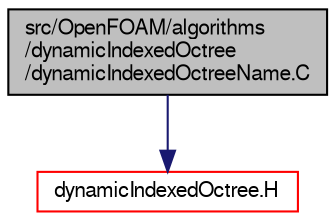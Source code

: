 digraph "src/OpenFOAM/algorithms/dynamicIndexedOctree/dynamicIndexedOctreeName.C"
{
  bgcolor="transparent";
  edge [fontname="FreeSans",fontsize="10",labelfontname="FreeSans",labelfontsize="10"];
  node [fontname="FreeSans",fontsize="10",shape=record];
  Node1 [label="src/OpenFOAM/algorithms\l/dynamicIndexedOctree\l/dynamicIndexedOctreeName.C",height=0.2,width=0.4,color="black", fillcolor="grey75", style="filled" fontcolor="black"];
  Node1 -> Node2 [color="midnightblue",fontsize="10",style="solid",fontname="FreeSans"];
  Node2 [label="dynamicIndexedOctree.H",height=0.2,width=0.4,color="red",URL="$a07081.html"];
}
